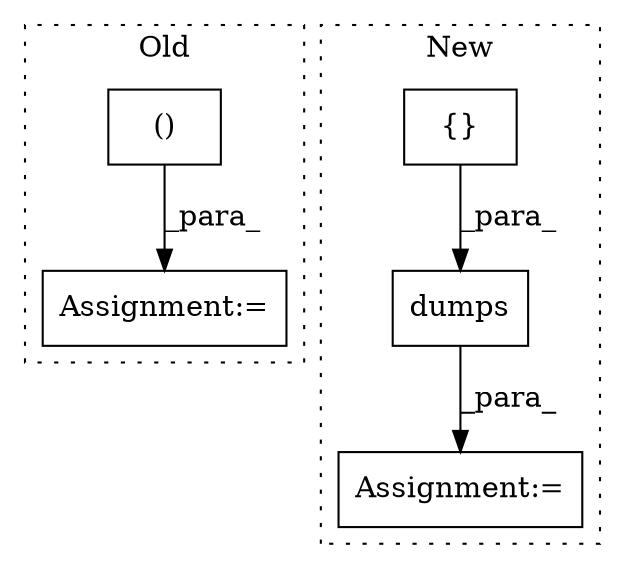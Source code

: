 digraph G {
subgraph cluster0 {
1 [label="()" a="106" s="4478" l="94" shape="box"];
4 [label="Assignment:=" a="7" s="4592" l="2" shape="box"];
label = "Old";
style="dotted";
}
subgraph cluster1 {
2 [label="dumps" a="32" s="5100,5120" l="6,1" shape="box"];
3 [label="Assignment:=" a="7" s="5094" l="1" shape="box"];
5 [label="{}" a="4" s="4065" l="2" shape="box"];
label = "New";
style="dotted";
}
1 -> 4 [label="_para_"];
2 -> 3 [label="_para_"];
5 -> 2 [label="_para_"];
}